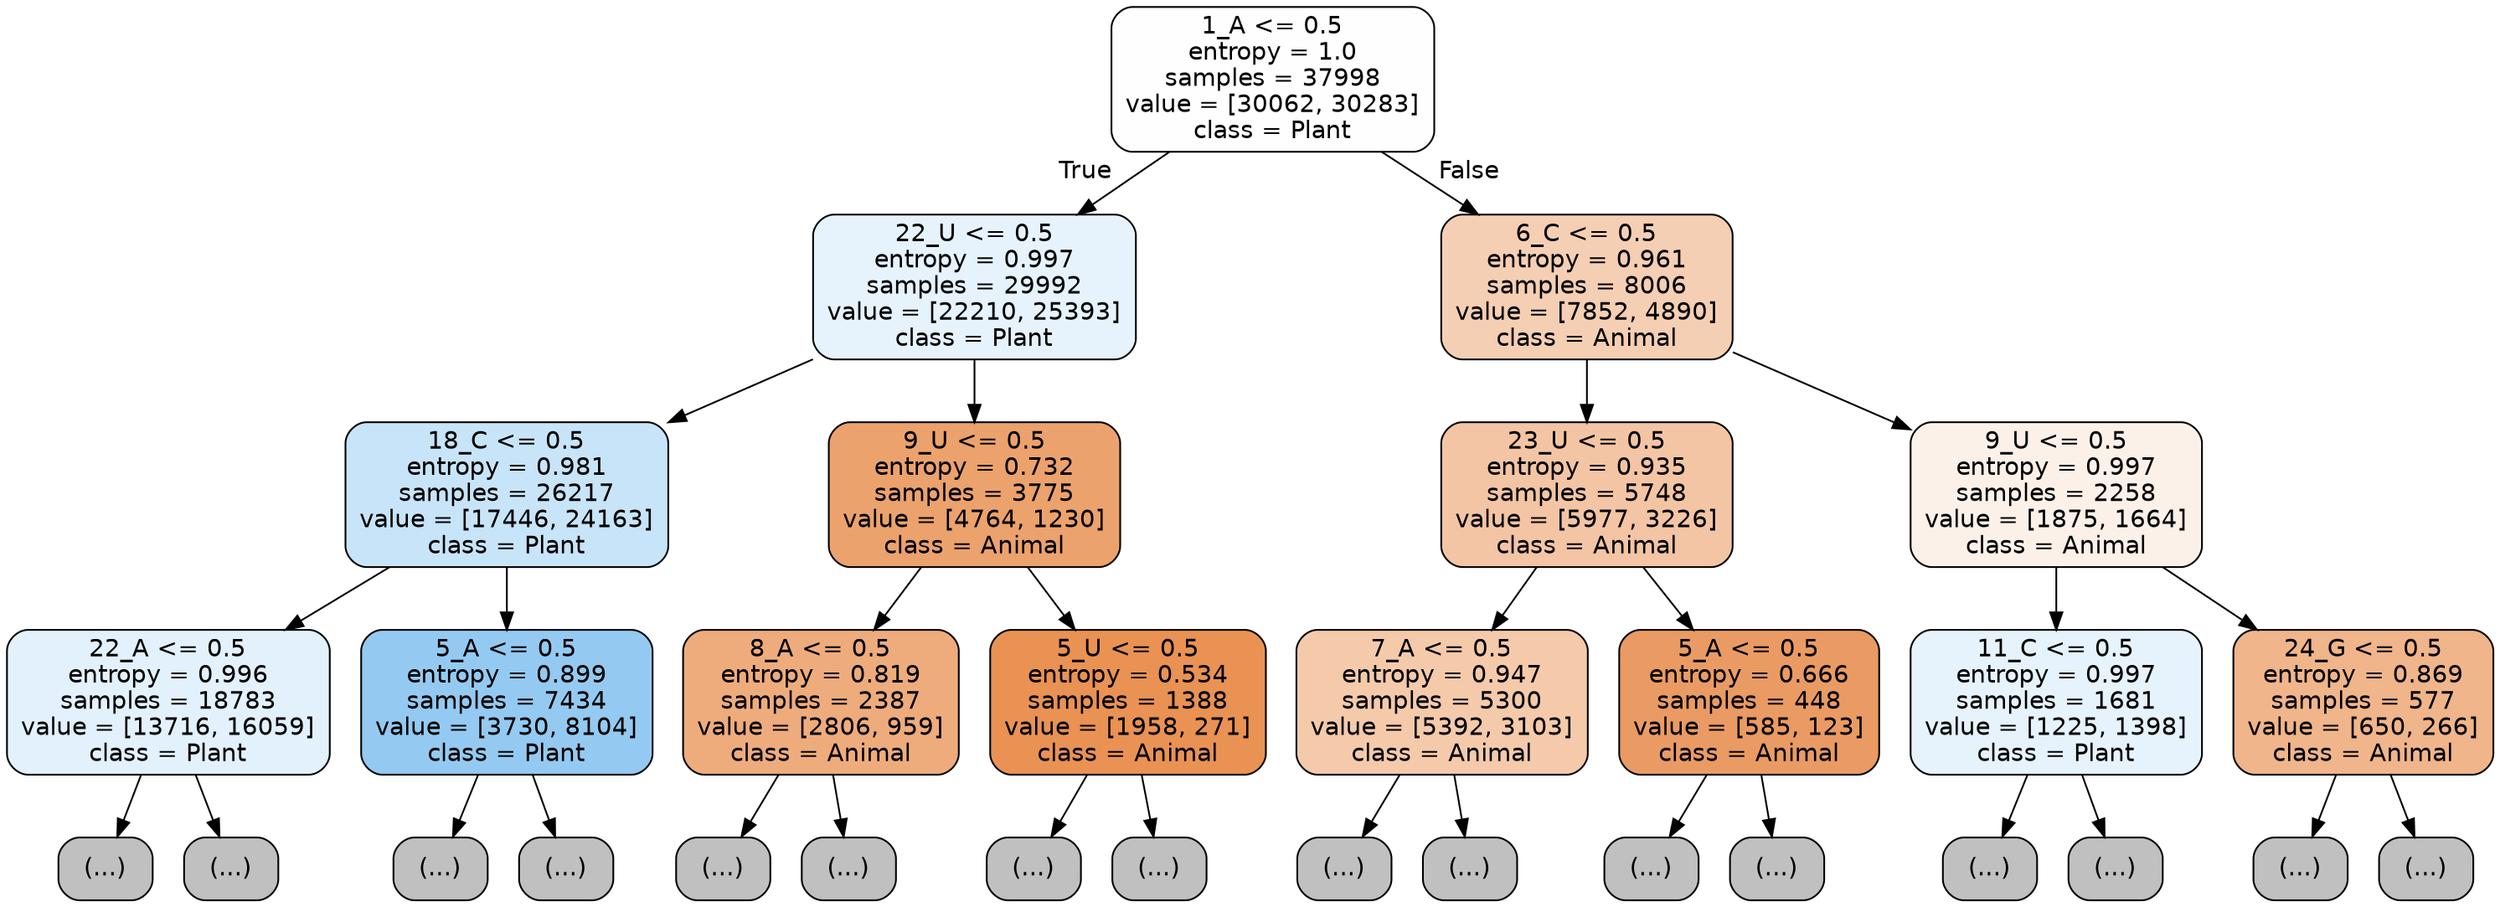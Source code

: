 digraph Tree {
node [shape=box, style="filled, rounded", color="black", fontname="helvetica"] ;
edge [fontname="helvetica"] ;
0 [label="1_A <= 0.5\nentropy = 1.0\nsamples = 37998\nvalue = [30062, 30283]\nclass = Plant", fillcolor="#fefeff"] ;
1 [label="22_U <= 0.5\nentropy = 0.997\nsamples = 29992\nvalue = [22210, 25393]\nclass = Plant", fillcolor="#e6f3fc"] ;
0 -> 1 [labeldistance=2.5, labelangle=45, headlabel="True"] ;
2 [label="18_C <= 0.5\nentropy = 0.981\nsamples = 26217\nvalue = [17446, 24163]\nclass = Plant", fillcolor="#c8e4f8"] ;
1 -> 2 ;
3 [label="22_A <= 0.5\nentropy = 0.996\nsamples = 18783\nvalue = [13716, 16059]\nclass = Plant", fillcolor="#e2f1fb"] ;
2 -> 3 ;
4 [label="(...)", fillcolor="#C0C0C0"] ;
3 -> 4 ;
7475 [label="(...)", fillcolor="#C0C0C0"] ;
3 -> 7475 ;
8622 [label="5_A <= 0.5\nentropy = 0.899\nsamples = 7434\nvalue = [3730, 8104]\nclass = Plant", fillcolor="#94caf1"] ;
2 -> 8622 ;
8623 [label="(...)", fillcolor="#C0C0C0"] ;
8622 -> 8623 ;
10558 [label="(...)", fillcolor="#C0C0C0"] ;
8622 -> 10558 ;
11219 [label="9_U <= 0.5\nentropy = 0.732\nsamples = 3775\nvalue = [4764, 1230]\nclass = Animal", fillcolor="#eca26c"] ;
1 -> 11219 ;
11220 [label="8_A <= 0.5\nentropy = 0.819\nsamples = 2387\nvalue = [2806, 959]\nclass = Animal", fillcolor="#eeac7d"] ;
11219 -> 11220 ;
11221 [label="(...)", fillcolor="#C0C0C0"] ;
11220 -> 11221 ;
11980 [label="(...)", fillcolor="#C0C0C0"] ;
11220 -> 11980 ;
12289 [label="5_U <= 0.5\nentropy = 0.534\nsamples = 1388\nvalue = [1958, 271]\nclass = Animal", fillcolor="#e99254"] ;
11219 -> 12289 ;
12290 [label="(...)", fillcolor="#C0C0C0"] ;
12289 -> 12290 ;
12561 [label="(...)", fillcolor="#C0C0C0"] ;
12289 -> 12561 ;
12688 [label="6_C <= 0.5\nentropy = 0.961\nsamples = 8006\nvalue = [7852, 4890]\nclass = Animal", fillcolor="#f5cfb4"] ;
0 -> 12688 [labeldistance=2.5, labelangle=-45, headlabel="False"] ;
12689 [label="23_U <= 0.5\nentropy = 0.935\nsamples = 5748\nvalue = [5977, 3226]\nclass = Animal", fillcolor="#f3c5a4"] ;
12688 -> 12689 ;
12690 [label="7_A <= 0.5\nentropy = 0.947\nsamples = 5300\nvalue = [5392, 3103]\nclass = Animal", fillcolor="#f4caab"] ;
12689 -> 12690 ;
12691 [label="(...)", fillcolor="#C0C0C0"] ;
12690 -> 12691 ;
14858 [label="(...)", fillcolor="#C0C0C0"] ;
12690 -> 14858 ;
15623 [label="5_A <= 0.5\nentropy = 0.666\nsamples = 448\nvalue = [585, 123]\nclass = Animal", fillcolor="#ea9b63"] ;
12689 -> 15623 ;
15624 [label="(...)", fillcolor="#C0C0C0"] ;
15623 -> 15624 ;
15761 [label="(...)", fillcolor="#C0C0C0"] ;
15623 -> 15761 ;
15784 [label="9_U <= 0.5\nentropy = 0.997\nsamples = 2258\nvalue = [1875, 1664]\nclass = Animal", fillcolor="#fcf1e9"] ;
12688 -> 15784 ;
15785 [label="11_C <= 0.5\nentropy = 0.997\nsamples = 1681\nvalue = [1225, 1398]\nclass = Plant", fillcolor="#e6f3fc"] ;
15784 -> 15785 ;
15786 [label="(...)", fillcolor="#C0C0C0"] ;
15785 -> 15786 ;
16349 [label="(...)", fillcolor="#C0C0C0"] ;
15785 -> 16349 ;
16476 [label="24_G <= 0.5\nentropy = 0.869\nsamples = 577\nvalue = [650, 266]\nclass = Animal", fillcolor="#f0b58a"] ;
15784 -> 16476 ;
16477 [label="(...)", fillcolor="#C0C0C0"] ;
16476 -> 16477 ;
16736 [label="(...)", fillcolor="#C0C0C0"] ;
16476 -> 16736 ;
}